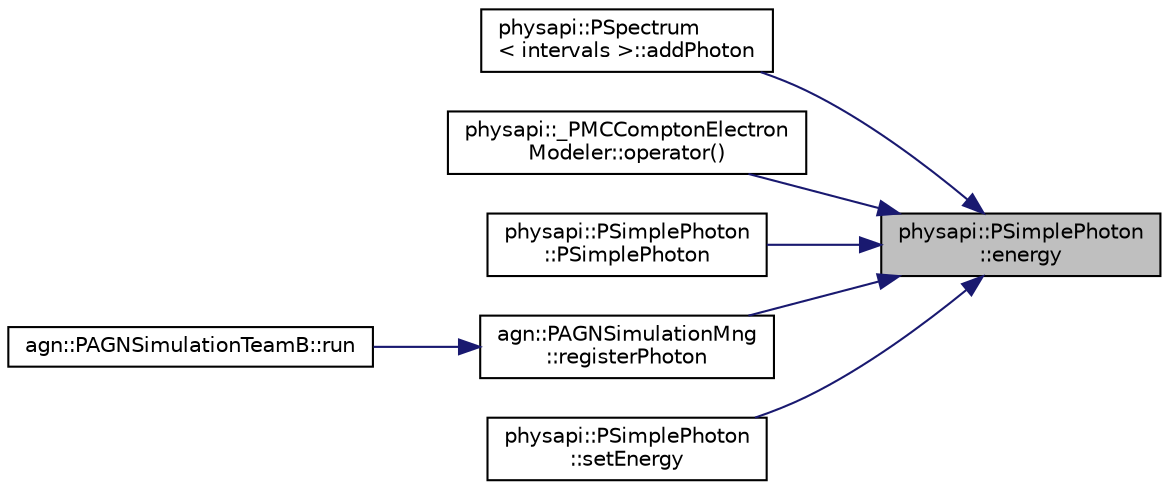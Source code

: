 digraph "physapi::PSimplePhoton::energy"
{
 // LATEX_PDF_SIZE
  edge [fontname="Helvetica",fontsize="10",labelfontname="Helvetica",labelfontsize="10"];
  node [fontname="Helvetica",fontsize="10",shape=record];
  rankdir="RL";
  Node1 [label="physapi::PSimplePhoton\l::energy",height=0.2,width=0.4,color="black", fillcolor="grey75", style="filled", fontcolor="black",tooltip="Get the photon's energy."];
  Node1 -> Node2 [dir="back",color="midnightblue",fontsize="10",style="solid"];
  Node2 [label="physapi::PSpectrum\l\< intervals \>::addPhoton",height=0.2,width=0.4,color="black", fillcolor="white", style="filled",URL="$classphysapi_1_1_p_spectrum.html#a281e0b3e5480a9ee18edd92eb4fe71c8",tooltip="Add a photon with its energy to the spectrum."];
  Node1 -> Node3 [dir="back",color="midnightblue",fontsize="10",style="solid"];
  Node3 [label="physapi::_PMCComptonElectron\lModeler::operator()",height=0.2,width=0.4,color="black", fillcolor="white", style="filled",URL="$classphysapi_1_1___p_m_c_compton_electron_modeler.html#a7f7d4c98244d5af2dc32c2a296b271ba",tooltip=" "];
  Node1 -> Node4 [dir="back",color="midnightblue",fontsize="10",style="solid"];
  Node4 [label="physapi::PSimplePhoton\l::PSimplePhoton",height=0.2,width=0.4,color="black", fillcolor="white", style="filled",URL="$classphysapi_1_1_p_simple_photon.html#a593ea87e678eb518c70bcc8a10ac8da2",tooltip="Construct a new photon."];
  Node1 -> Node5 [dir="back",color="midnightblue",fontsize="10",style="solid"];
  Node5 [label="agn::PAGNSimulationMng\l::registerPhoton",height=0.2,width=0.4,color="black", fillcolor="white", style="filled",URL="$classagn_1_1_p_a_g_n_simulation_mng.html#a3eb153c6b9676621da4729bb5f6140f7",tooltip=" "];
  Node5 -> Node6 [dir="back",color="midnightblue",fontsize="10",style="solid"];
  Node6 [label="agn::PAGNSimulationTeamB::run",height=0.2,width=0.4,color="black", fillcolor="white", style="filled",URL="$classagn_1_1_p_a_g_n_simulation_team_b.html#ac731744118677ec55c1f0bd457b3e2ce",tooltip=" "];
  Node1 -> Node7 [dir="back",color="midnightblue",fontsize="10",style="solid"];
  Node7 [label="physapi::PSimplePhoton\l::setEnergy",height=0.2,width=0.4,color="black", fillcolor="white", style="filled",URL="$classphysapi_1_1_p_simple_photon.html#a0a53aa76e0deda26396552154ae33f38",tooltip="Set the photon's energy."];
}
